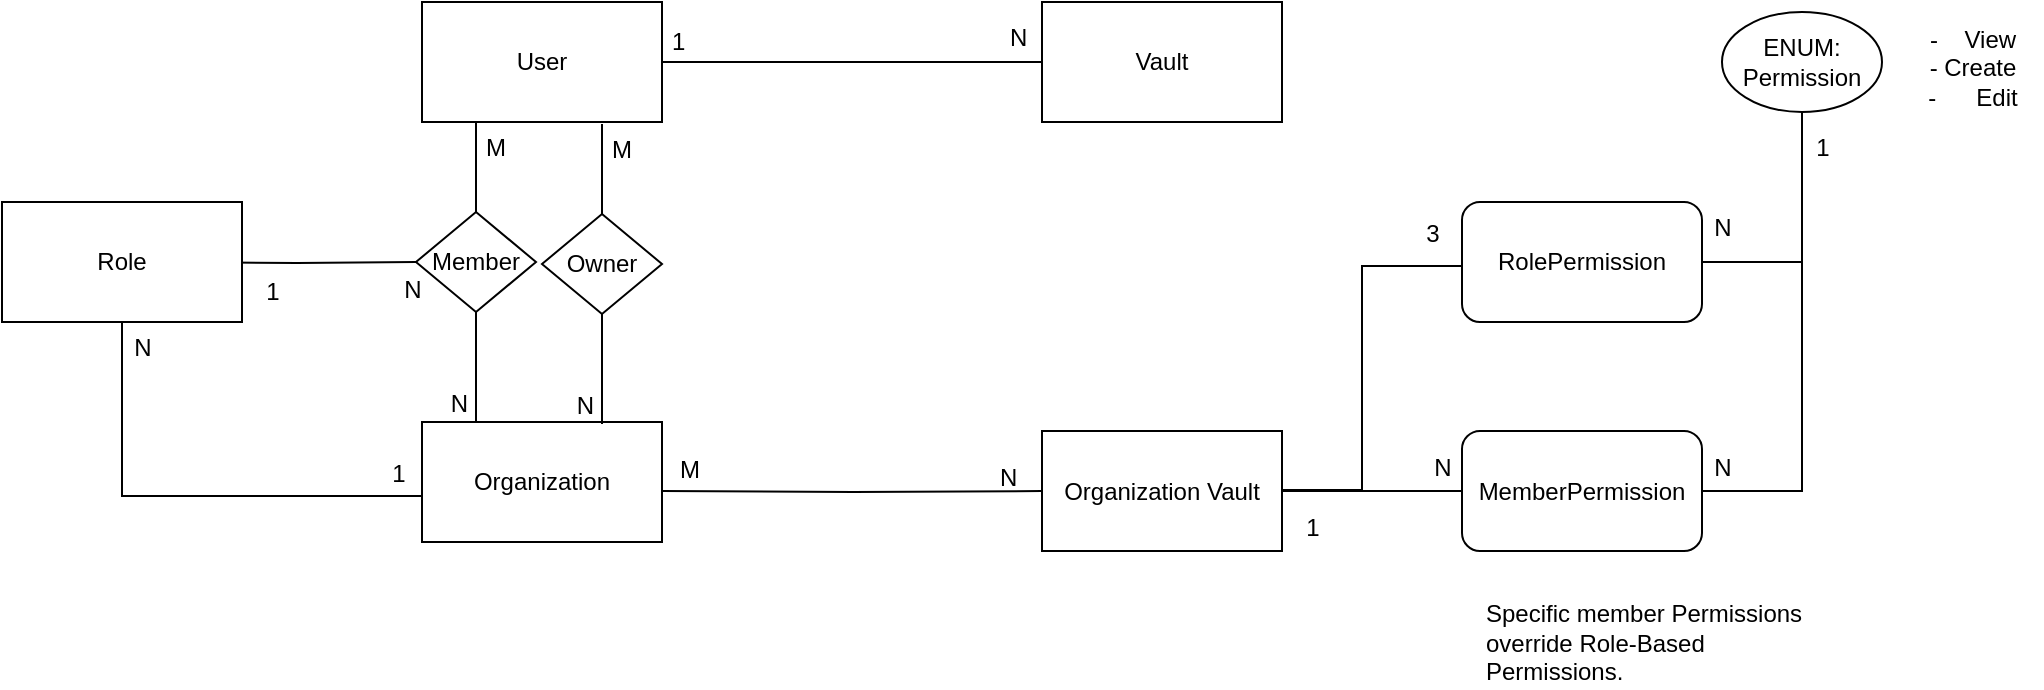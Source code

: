 <mxfile version="24.3.1" type="device">
  <diagram name="Página-1" id="gP4icoR0jDzHdRY8oBsh">
    <mxGraphModel dx="1050" dy="530" grid="1" gridSize="10" guides="1" tooltips="1" connect="1" arrows="1" fold="1" page="1" pageScale="1" pageWidth="827" pageHeight="1169" math="0" shadow="0">
      <root>
        <mxCell id="0" />
        <mxCell id="1" parent="0" />
        <mxCell id="OQan5FIVZ6uVcRrdmNYa-1" style="edgeStyle=orthogonalEdgeStyle;rounded=0;orthogonalLoop=1;jettySize=auto;html=1;entryX=0;entryY=0.5;entryDx=0;entryDy=0;endArrow=none;endFill=0;" edge="1" parent="1" source="C4KcxU4eHtLDVBMtJBdw-1" target="C4KcxU4eHtLDVBMtJBdw-3">
          <mxGeometry relative="1" as="geometry" />
        </mxCell>
        <mxCell id="C4KcxU4eHtLDVBMtJBdw-1" value="User" style="rounded=0;whiteSpace=wrap;html=1;" parent="1" vertex="1">
          <mxGeometry x="360" y="160" width="120" height="60" as="geometry" />
        </mxCell>
        <mxCell id="C4KcxU4eHtLDVBMtJBdw-2" value="Organization&lt;span style=&quot;color: rgba(0, 0, 0, 0); font-family: monospace; font-size: 0px; text-align: start; text-wrap: nowrap;&quot;&gt;%3CmxGraphModel%3E%3Croot%3E%3CmxCell%20id%3D%220%22%2F%3E%3CmxCell%20id%3D%221%22%20parent%3D%220%22%2F%3E%3CmxCell%20id%3D%222%22%20value%3D%22User%22%20style%3D%22rounded%3D0%3BwhiteSpace%3Dwrap%3Bhtml%3D1%3B%22%20vertex%3D%221%22%20parent%3D%221%22%3E%3CmxGeometry%20x%3D%22360%22%20y%3D%22160%22%20width%3D%22120%22%20height%3D%2260%22%20as%3D%22geometry%22%2F%3E%3C%2FmxCell%3E%3C%2Froot%3E%3C%2FmxGraphModel%3E&lt;/span&gt;" style="rounded=0;whiteSpace=wrap;html=1;" parent="1" vertex="1">
          <mxGeometry x="360" y="370" width="120" height="60" as="geometry" />
        </mxCell>
        <mxCell id="C4KcxU4eHtLDVBMtJBdw-3" value="Vault" style="rounded=0;whiteSpace=wrap;html=1;" parent="1" vertex="1">
          <mxGeometry x="670" y="160" width="120" height="60" as="geometry" />
        </mxCell>
        <mxCell id="C4KcxU4eHtLDVBMtJBdw-6" value="" style="endArrow=none;html=1;rounded=0;exitX=0.5;exitY=1;exitDx=0;exitDy=0;entryX=0.5;entryY=0;entryDx=0;entryDy=0;" parent="1" edge="1">
          <mxGeometry relative="1" as="geometry">
            <mxPoint x="387" y="220" as="sourcePoint" />
            <mxPoint x="387" y="370" as="targetPoint" />
          </mxGeometry>
        </mxCell>
        <mxCell id="C4KcxU4eHtLDVBMtJBdw-7" value="M" style="resizable=0;html=1;whiteSpace=wrap;align=left;verticalAlign=bottom;" parent="C4KcxU4eHtLDVBMtJBdw-6" connectable="0" vertex="1">
          <mxGeometry x="-1" relative="1" as="geometry">
            <mxPoint x="3" y="21" as="offset" />
          </mxGeometry>
        </mxCell>
        <mxCell id="C4KcxU4eHtLDVBMtJBdw-8" value="N" style="resizable=0;html=1;whiteSpace=wrap;align=right;verticalAlign=bottom;" parent="C4KcxU4eHtLDVBMtJBdw-6" connectable="0" vertex="1">
          <mxGeometry x="1" relative="1" as="geometry">
            <mxPoint x="-3" y="-1" as="offset" />
          </mxGeometry>
        </mxCell>
        <mxCell id="C4KcxU4eHtLDVBMtJBdw-12" value="Member" style="rhombus;whiteSpace=wrap;html=1;" parent="1" vertex="1">
          <mxGeometry x="357" y="265" width="60" height="50" as="geometry" />
        </mxCell>
        <mxCell id="OQan5FIVZ6uVcRrdmNYa-3" value="N" style="resizable=0;html=1;whiteSpace=wrap;align=left;verticalAlign=bottom;" connectable="0" vertex="1" parent="1">
          <mxGeometry x="433" y="251" as="geometry">
            <mxPoint x="219" y="-65" as="offset" />
          </mxGeometry>
        </mxCell>
        <mxCell id="OQan5FIVZ6uVcRrdmNYa-4" value="1" style="resizable=0;html=1;whiteSpace=wrap;align=left;verticalAlign=bottom;" connectable="0" vertex="1" parent="1">
          <mxGeometry x="443" y="261" as="geometry">
            <mxPoint x="40" y="-73" as="offset" />
          </mxGeometry>
        </mxCell>
        <mxCell id="OQan5FIVZ6uVcRrdmNYa-5" style="edgeStyle=orthogonalEdgeStyle;rounded=0;orthogonalLoop=1;jettySize=auto;html=1;entryX=0;entryY=0.5;entryDx=0;entryDy=0;endArrow=none;endFill=0;" edge="1" parent="1" target="OQan5FIVZ6uVcRrdmNYa-6">
          <mxGeometry relative="1" as="geometry">
            <mxPoint x="480" y="404.5" as="sourcePoint" />
          </mxGeometry>
        </mxCell>
        <mxCell id="OQan5FIVZ6uVcRrdmNYa-12" style="edgeStyle=orthogonalEdgeStyle;rounded=0;orthogonalLoop=1;jettySize=auto;html=1;entryX=0;entryY=0.5;entryDx=0;entryDy=0;endArrow=none;endFill=0;" edge="1" parent="1" source="OQan5FIVZ6uVcRrdmNYa-6" target="OQan5FIVZ6uVcRrdmNYa-10">
          <mxGeometry relative="1" as="geometry" />
        </mxCell>
        <mxCell id="OQan5FIVZ6uVcRrdmNYa-14" value="1" style="edgeLabel;html=1;align=center;verticalAlign=middle;resizable=0;points=[];" vertex="1" connectable="0" parent="OQan5FIVZ6uVcRrdmNYa-12">
          <mxGeometry x="-0.733" y="3" relative="1" as="geometry">
            <mxPoint x="-15" y="15" as="offset" />
          </mxGeometry>
        </mxCell>
        <mxCell id="OQan5FIVZ6uVcRrdmNYa-34" style="edgeStyle=orthogonalEdgeStyle;rounded=0;orthogonalLoop=1;jettySize=auto;html=1;entryX=0;entryY=0.25;entryDx=0;entryDy=0;endArrow=none;endFill=0;exitX=1;exitY=0.25;exitDx=0;exitDy=0;" edge="1" parent="1">
          <mxGeometry relative="1" as="geometry">
            <mxPoint x="790" y="396.5" as="sourcePoint" />
            <mxPoint x="880" y="282" as="targetPoint" />
            <Array as="points">
              <mxPoint x="790" y="404" />
              <mxPoint x="830" y="404" />
              <mxPoint x="830" y="292" />
              <mxPoint x="880" y="292" />
            </Array>
          </mxGeometry>
        </mxCell>
        <mxCell id="OQan5FIVZ6uVcRrdmNYa-6" value="Organization Vault" style="rounded=0;whiteSpace=wrap;html=1;" vertex="1" parent="1">
          <mxGeometry x="670" y="374.5" width="120" height="60" as="geometry" />
        </mxCell>
        <mxCell id="OQan5FIVZ6uVcRrdmNYa-8" value="N" style="resizable=0;html=1;whiteSpace=wrap;align=left;verticalAlign=bottom;" connectable="0" vertex="1" parent="1">
          <mxGeometry x="240" y="370" as="geometry">
            <mxPoint x="407" y="36" as="offset" />
          </mxGeometry>
        </mxCell>
        <mxCell id="OQan5FIVZ6uVcRrdmNYa-9" value="M" style="resizable=0;html=1;whiteSpace=wrap;align=left;verticalAlign=bottom;" connectable="0" vertex="1" parent="1">
          <mxGeometry x="414" y="265" as="geometry">
            <mxPoint x="73" y="137" as="offset" />
          </mxGeometry>
        </mxCell>
        <mxCell id="OQan5FIVZ6uVcRrdmNYa-43" style="edgeStyle=orthogonalEdgeStyle;rounded=0;orthogonalLoop=1;jettySize=auto;html=1;entryX=0.5;entryY=1;entryDx=0;entryDy=0;endArrow=none;endFill=0;" edge="1" parent="1" source="OQan5FIVZ6uVcRrdmNYa-10" target="OQan5FIVZ6uVcRrdmNYa-41">
          <mxGeometry relative="1" as="geometry" />
        </mxCell>
        <mxCell id="OQan5FIVZ6uVcRrdmNYa-10" value="MemberPermission" style="rounded=1;whiteSpace=wrap;html=1;" vertex="1" parent="1">
          <mxGeometry x="880" y="374.5" width="120" height="60" as="geometry" />
        </mxCell>
        <mxCell id="OQan5FIVZ6uVcRrdmNYa-19" style="edgeStyle=orthogonalEdgeStyle;rounded=0;orthogonalLoop=1;jettySize=auto;html=1;endArrow=none;endFill=0;" edge="1" parent="1" target="C4KcxU4eHtLDVBMtJBdw-12">
          <mxGeometry relative="1" as="geometry">
            <mxPoint x="237" y="290" as="sourcePoint" />
          </mxGeometry>
        </mxCell>
        <mxCell id="OQan5FIVZ6uVcRrdmNYa-18" value="Role" style="rounded=0;whiteSpace=wrap;html=1;" vertex="1" parent="1">
          <mxGeometry x="150" y="260" width="120" height="60" as="geometry" />
        </mxCell>
        <mxCell id="OQan5FIVZ6uVcRrdmNYa-20" style="edgeStyle=orthogonalEdgeStyle;rounded=0;orthogonalLoop=1;jettySize=auto;html=1;entryX=0;entryY=0.617;entryDx=0;entryDy=0;entryPerimeter=0;exitX=0.5;exitY=1;exitDx=0;exitDy=0;endArrow=none;endFill=0;" edge="1" parent="1" source="OQan5FIVZ6uVcRrdmNYa-18" target="C4KcxU4eHtLDVBMtJBdw-2">
          <mxGeometry relative="1" as="geometry" />
        </mxCell>
        <mxCell id="OQan5FIVZ6uVcRrdmNYa-21" value="N" style="text;html=1;align=center;verticalAlign=middle;resizable=0;points=[];autosize=1;strokeColor=none;fillColor=none;" vertex="1" parent="1">
          <mxGeometry x="205" y="318" width="30" height="30" as="geometry" />
        </mxCell>
        <mxCell id="OQan5FIVZ6uVcRrdmNYa-22" value="1" style="text;html=1;align=center;verticalAlign=middle;resizable=0;points=[];autosize=1;strokeColor=none;fillColor=none;" vertex="1" parent="1">
          <mxGeometry x="333" y="381" width="30" height="30" as="geometry" />
        </mxCell>
        <mxCell id="OQan5FIVZ6uVcRrdmNYa-23" value="1" style="text;html=1;align=center;verticalAlign=middle;resizable=0;points=[];autosize=1;strokeColor=none;fillColor=none;" vertex="1" parent="1">
          <mxGeometry x="270" y="290" width="30" height="30" as="geometry" />
        </mxCell>
        <mxCell id="OQan5FIVZ6uVcRrdmNYa-24" value="N" style="text;html=1;align=center;verticalAlign=middle;resizable=0;points=[];autosize=1;strokeColor=none;fillColor=none;" vertex="1" parent="1">
          <mxGeometry x="340" y="289" width="30" height="30" as="geometry" />
        </mxCell>
        <mxCell id="OQan5FIVZ6uVcRrdmNYa-26" value="" style="endArrow=none;html=1;rounded=0;exitX=0.5;exitY=1;exitDx=0;exitDy=0;entryX=0.5;entryY=0;entryDx=0;entryDy=0;" edge="1" parent="1">
          <mxGeometry relative="1" as="geometry">
            <mxPoint x="450" y="221" as="sourcePoint" />
            <mxPoint x="450" y="371" as="targetPoint" />
          </mxGeometry>
        </mxCell>
        <mxCell id="OQan5FIVZ6uVcRrdmNYa-27" value="M" style="resizable=0;html=1;whiteSpace=wrap;align=left;verticalAlign=bottom;" connectable="0" vertex="1" parent="OQan5FIVZ6uVcRrdmNYa-26">
          <mxGeometry x="-1" relative="1" as="geometry">
            <mxPoint x="3" y="21" as="offset" />
          </mxGeometry>
        </mxCell>
        <mxCell id="OQan5FIVZ6uVcRrdmNYa-28" value="N" style="resizable=0;html=1;whiteSpace=wrap;align=right;verticalAlign=bottom;" connectable="0" vertex="1" parent="OQan5FIVZ6uVcRrdmNYa-26">
          <mxGeometry x="1" relative="1" as="geometry">
            <mxPoint x="-3" y="-1" as="offset" />
          </mxGeometry>
        </mxCell>
        <mxCell id="OQan5FIVZ6uVcRrdmNYa-29" value="Owner" style="rhombus;whiteSpace=wrap;html=1;" vertex="1" parent="1">
          <mxGeometry x="420" y="266" width="60" height="50" as="geometry" />
        </mxCell>
        <mxCell id="OQan5FIVZ6uVcRrdmNYa-42" style="edgeStyle=orthogonalEdgeStyle;rounded=0;orthogonalLoop=1;jettySize=auto;html=1;exitX=1;exitY=0.5;exitDx=0;exitDy=0;entryX=0.5;entryY=1;entryDx=0;entryDy=0;endArrow=none;endFill=0;" edge="1" parent="1" source="OQan5FIVZ6uVcRrdmNYa-32" target="OQan5FIVZ6uVcRrdmNYa-41">
          <mxGeometry relative="1" as="geometry" />
        </mxCell>
        <mxCell id="OQan5FIVZ6uVcRrdmNYa-32" value="RolePermission" style="rounded=1;whiteSpace=wrap;html=1;" vertex="1" parent="1">
          <mxGeometry x="880" y="260" width="120" height="60" as="geometry" />
        </mxCell>
        <mxCell id="OQan5FIVZ6uVcRrdmNYa-33" value="-&amp;nbsp; &amp;nbsp; View&lt;div&gt;- Create&lt;/div&gt;&lt;div&gt;-&amp;nbsp; &amp;nbsp; &amp;nbsp; Edit&lt;/div&gt;&lt;div&gt;&lt;br&gt;&lt;/div&gt;" style="text;html=1;align=center;verticalAlign=middle;resizable=0;points=[];autosize=1;strokeColor=none;fillColor=none;" vertex="1" parent="1">
          <mxGeometry x="1100" y="165" width="70" height="70" as="geometry" />
        </mxCell>
        <mxCell id="OQan5FIVZ6uVcRrdmNYa-37" value="3" style="text;html=1;align=center;verticalAlign=middle;resizable=0;points=[];autosize=1;strokeColor=none;fillColor=none;" vertex="1" parent="1">
          <mxGeometry x="850" y="261" width="30" height="30" as="geometry" />
        </mxCell>
        <mxCell id="OQan5FIVZ6uVcRrdmNYa-38" value="N" style="text;html=1;align=center;verticalAlign=middle;resizable=0;points=[];autosize=1;strokeColor=none;fillColor=none;" vertex="1" parent="1">
          <mxGeometry x="855" y="378" width="30" height="30" as="geometry" />
        </mxCell>
        <mxCell id="OQan5FIVZ6uVcRrdmNYa-39" value="1" style="text;html=1;align=center;verticalAlign=middle;resizable=0;points=[];autosize=1;strokeColor=none;fillColor=none;" vertex="1" parent="1">
          <mxGeometry x="790" y="408" width="30" height="30" as="geometry" />
        </mxCell>
        <mxCell id="OQan5FIVZ6uVcRrdmNYa-40" value="&lt;h1 style=&quot;margin-top: 0px; line-height: 40%;&quot;&gt;&lt;span style=&quot;background-color: initial; font-size: 12px; font-weight: normal;&quot;&gt;Specific member Permissions override Role-Based Permissions.&lt;/span&gt;&lt;br&gt;&lt;/h1&gt;" style="text;html=1;whiteSpace=wrap;overflow=hidden;rounded=0;" vertex="1" parent="1">
          <mxGeometry x="890" y="450" width="180" height="50" as="geometry" />
        </mxCell>
        <mxCell id="OQan5FIVZ6uVcRrdmNYa-41" value="ENUM:&lt;div&gt;Permission&lt;/div&gt;" style="ellipse;whiteSpace=wrap;html=1;" vertex="1" parent="1">
          <mxGeometry x="1010" y="165" width="80" height="50" as="geometry" />
        </mxCell>
        <mxCell id="OQan5FIVZ6uVcRrdmNYa-44" value="1" style="text;html=1;align=center;verticalAlign=middle;resizable=0;points=[];autosize=1;strokeColor=none;fillColor=none;" vertex="1" parent="1">
          <mxGeometry x="1045" y="218" width="30" height="30" as="geometry" />
        </mxCell>
        <mxCell id="OQan5FIVZ6uVcRrdmNYa-45" value="N" style="text;html=1;align=center;verticalAlign=middle;resizable=0;points=[];autosize=1;strokeColor=none;fillColor=none;" vertex="1" parent="1">
          <mxGeometry x="995" y="258" width="30" height="30" as="geometry" />
        </mxCell>
        <mxCell id="OQan5FIVZ6uVcRrdmNYa-46" value="N" style="text;html=1;align=center;verticalAlign=middle;resizable=0;points=[];autosize=1;strokeColor=none;fillColor=none;" vertex="1" parent="1">
          <mxGeometry x="995" y="378" width="30" height="30" as="geometry" />
        </mxCell>
      </root>
    </mxGraphModel>
  </diagram>
</mxfile>
